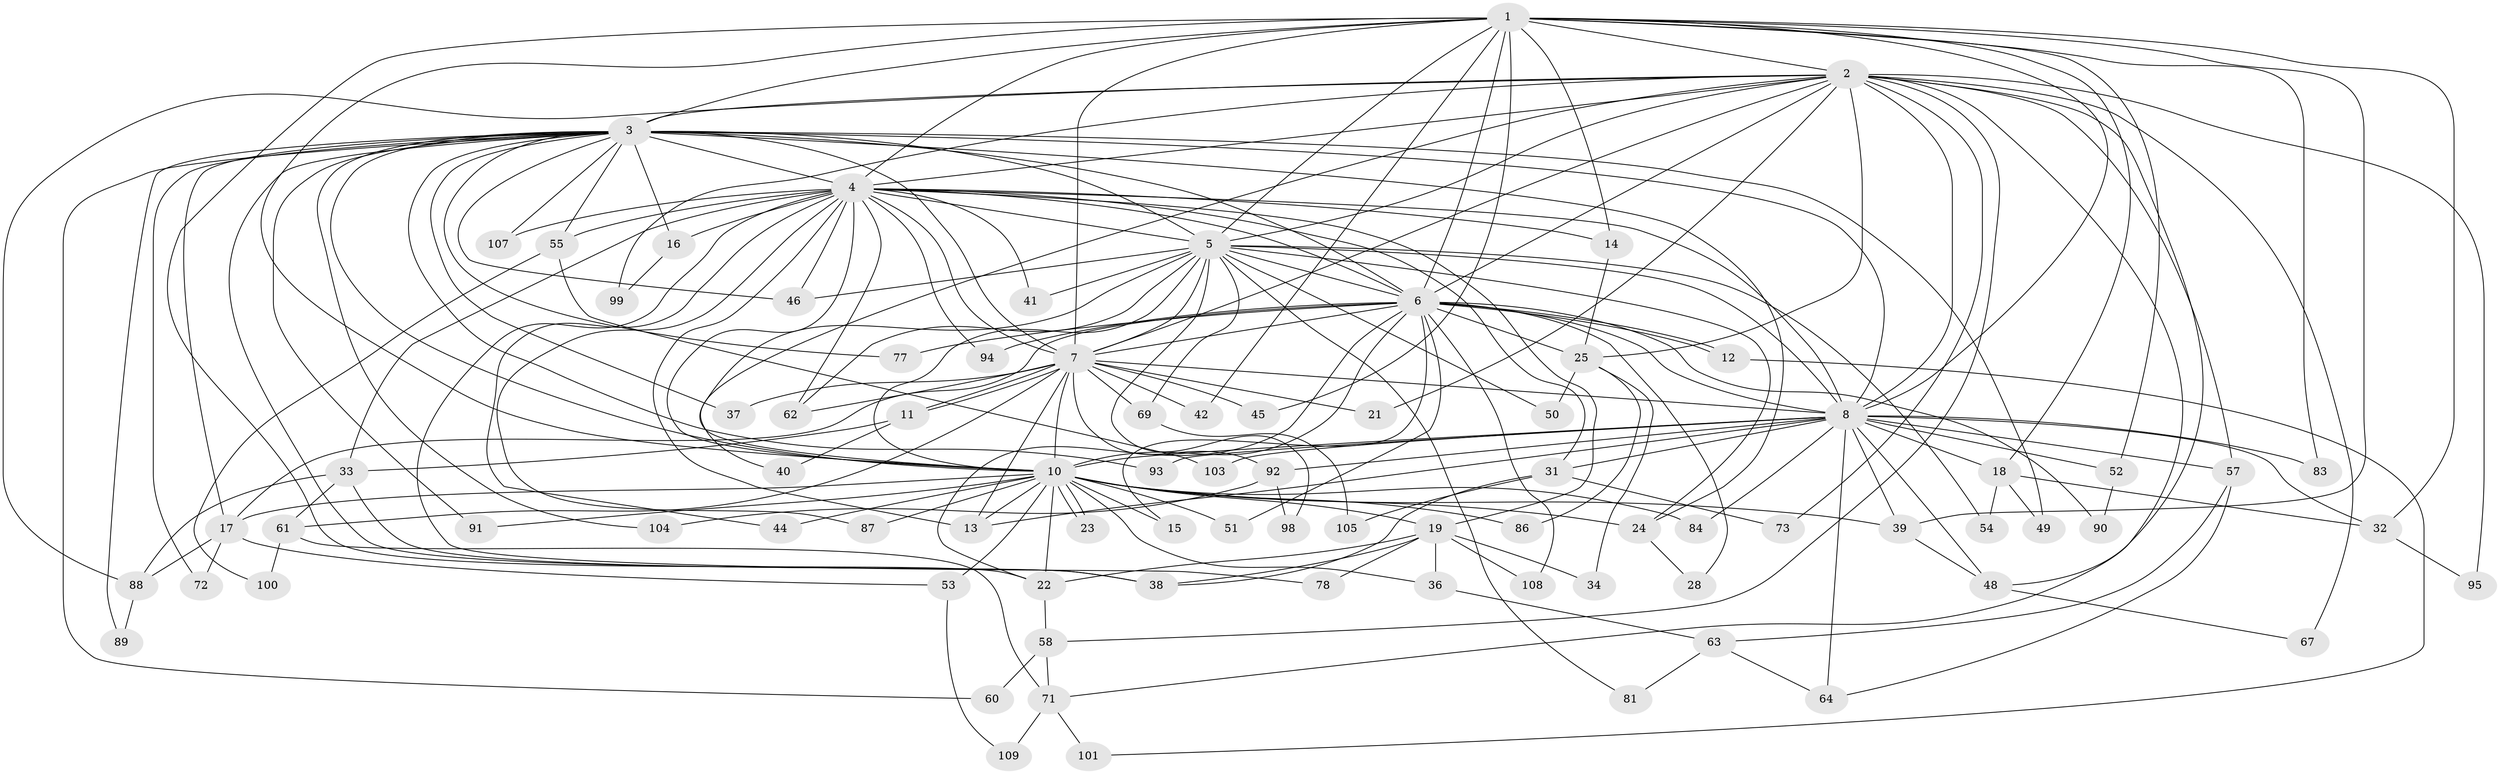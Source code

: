 // Generated by graph-tools (version 1.1) at 2025/23/03/03/25 07:23:46]
// undirected, 83 vertices, 201 edges
graph export_dot {
graph [start="1"]
  node [color=gray90,style=filled];
  1 [super="+56"];
  2 [super="+47"];
  3 [super="+9"];
  4 [super="+20"];
  5 [super="+30"];
  6 [super="+80"];
  7 [super="+29"];
  8 [super="+85"];
  10 [super="+82"];
  11;
  12;
  13 [super="+26"];
  14;
  15;
  16;
  17 [super="+35"];
  18;
  19 [super="+74"];
  21;
  22 [super="+59"];
  23;
  24 [super="+75"];
  25 [super="+27"];
  28;
  31 [super="+70"];
  32 [super="+68"];
  33 [super="+43"];
  34;
  36;
  37;
  38 [super="+79"];
  39;
  40;
  41;
  42;
  44;
  45;
  46 [super="+76"];
  48 [super="+65"];
  49;
  50;
  51;
  52;
  53;
  54;
  55 [super="+106"];
  57 [super="+96"];
  58;
  60;
  61;
  62 [super="+66"];
  63;
  64;
  67;
  69;
  71 [super="+97"];
  72;
  73;
  77;
  78;
  81;
  83;
  84;
  86;
  87;
  88 [super="+102"];
  89;
  90;
  91;
  92;
  93;
  94;
  95;
  98;
  99;
  100;
  101;
  103;
  104;
  105;
  107;
  108;
  109;
  1 -- 2;
  1 -- 3 [weight=2];
  1 -- 4;
  1 -- 5;
  1 -- 6;
  1 -- 7;
  1 -- 8;
  1 -- 10;
  1 -- 14;
  1 -- 18;
  1 -- 32;
  1 -- 42;
  1 -- 45;
  1 -- 52;
  1 -- 83;
  1 -- 22;
  1 -- 39;
  2 -- 3 [weight=2];
  2 -- 4;
  2 -- 5;
  2 -- 6;
  2 -- 7;
  2 -- 8 [weight=3];
  2 -- 10;
  2 -- 21;
  2 -- 57;
  2 -- 58;
  2 -- 67;
  2 -- 71;
  2 -- 88;
  2 -- 95;
  2 -- 99;
  2 -- 25;
  2 -- 73;
  2 -- 48;
  3 -- 4 [weight=2];
  3 -- 5 [weight=2];
  3 -- 6 [weight=3];
  3 -- 7 [weight=2];
  3 -- 8 [weight=2];
  3 -- 10 [weight=2];
  3 -- 24;
  3 -- 38;
  3 -- 46;
  3 -- 49;
  3 -- 55;
  3 -- 104;
  3 -- 37;
  3 -- 72;
  3 -- 107;
  3 -- 77;
  3 -- 16;
  3 -- 89;
  3 -- 91;
  3 -- 60;
  3 -- 93;
  3 -- 17;
  4 -- 5;
  4 -- 6;
  4 -- 7;
  4 -- 8;
  4 -- 10;
  4 -- 14;
  4 -- 16;
  4 -- 19;
  4 -- 31;
  4 -- 33 [weight=2];
  4 -- 41;
  4 -- 46;
  4 -- 55 [weight=2];
  4 -- 62;
  4 -- 78;
  4 -- 87;
  4 -- 94;
  4 -- 107;
  4 -- 13;
  4 -- 44;
  5 -- 6;
  5 -- 7;
  5 -- 8;
  5 -- 10 [weight=2];
  5 -- 40;
  5 -- 41;
  5 -- 50;
  5 -- 54;
  5 -- 62;
  5 -- 69;
  5 -- 81;
  5 -- 98;
  5 -- 24;
  5 -- 46;
  6 -- 7;
  6 -- 8;
  6 -- 10;
  6 -- 12;
  6 -- 12;
  6 -- 15;
  6 -- 17;
  6 -- 22;
  6 -- 25;
  6 -- 28;
  6 -- 51;
  6 -- 77;
  6 -- 90;
  6 -- 94;
  6 -- 108;
  7 -- 8;
  7 -- 10;
  7 -- 11;
  7 -- 11;
  7 -- 13;
  7 -- 21;
  7 -- 37;
  7 -- 42;
  7 -- 45;
  7 -- 61;
  7 -- 69;
  7 -- 92;
  7 -- 62;
  8 -- 10 [weight=2];
  8 -- 13;
  8 -- 18;
  8 -- 31;
  8 -- 32;
  8 -- 39;
  8 -- 48;
  8 -- 52;
  8 -- 57;
  8 -- 64;
  8 -- 83;
  8 -- 84;
  8 -- 92;
  8 -- 93;
  8 -- 103;
  10 -- 15;
  10 -- 17;
  10 -- 19;
  10 -- 22;
  10 -- 23;
  10 -- 23;
  10 -- 24;
  10 -- 36;
  10 -- 39;
  10 -- 44;
  10 -- 51;
  10 -- 53;
  10 -- 84;
  10 -- 86;
  10 -- 87;
  10 -- 91;
  10 -- 13;
  11 -- 33;
  11 -- 40;
  12 -- 101;
  14 -- 25;
  16 -- 99;
  17 -- 53;
  17 -- 72;
  17 -- 88;
  18 -- 49;
  18 -- 54;
  18 -- 32;
  19 -- 34;
  19 -- 36;
  19 -- 38;
  19 -- 78;
  19 -- 108;
  19 -- 22;
  22 -- 58;
  24 -- 28;
  25 -- 34;
  25 -- 86;
  25 -- 50;
  31 -- 73;
  31 -- 105;
  31 -- 38;
  32 -- 95;
  33 -- 61;
  33 -- 88;
  33 -- 38;
  36 -- 63;
  39 -- 48;
  48 -- 67;
  52 -- 90;
  53 -- 109;
  55 -- 100;
  55 -- 103;
  57 -- 63;
  57 -- 64;
  58 -- 60;
  58 -- 71;
  61 -- 71;
  61 -- 100;
  63 -- 64;
  63 -- 81;
  69 -- 105;
  71 -- 101;
  71 -- 109;
  88 -- 89;
  92 -- 98;
  92 -- 104;
}
